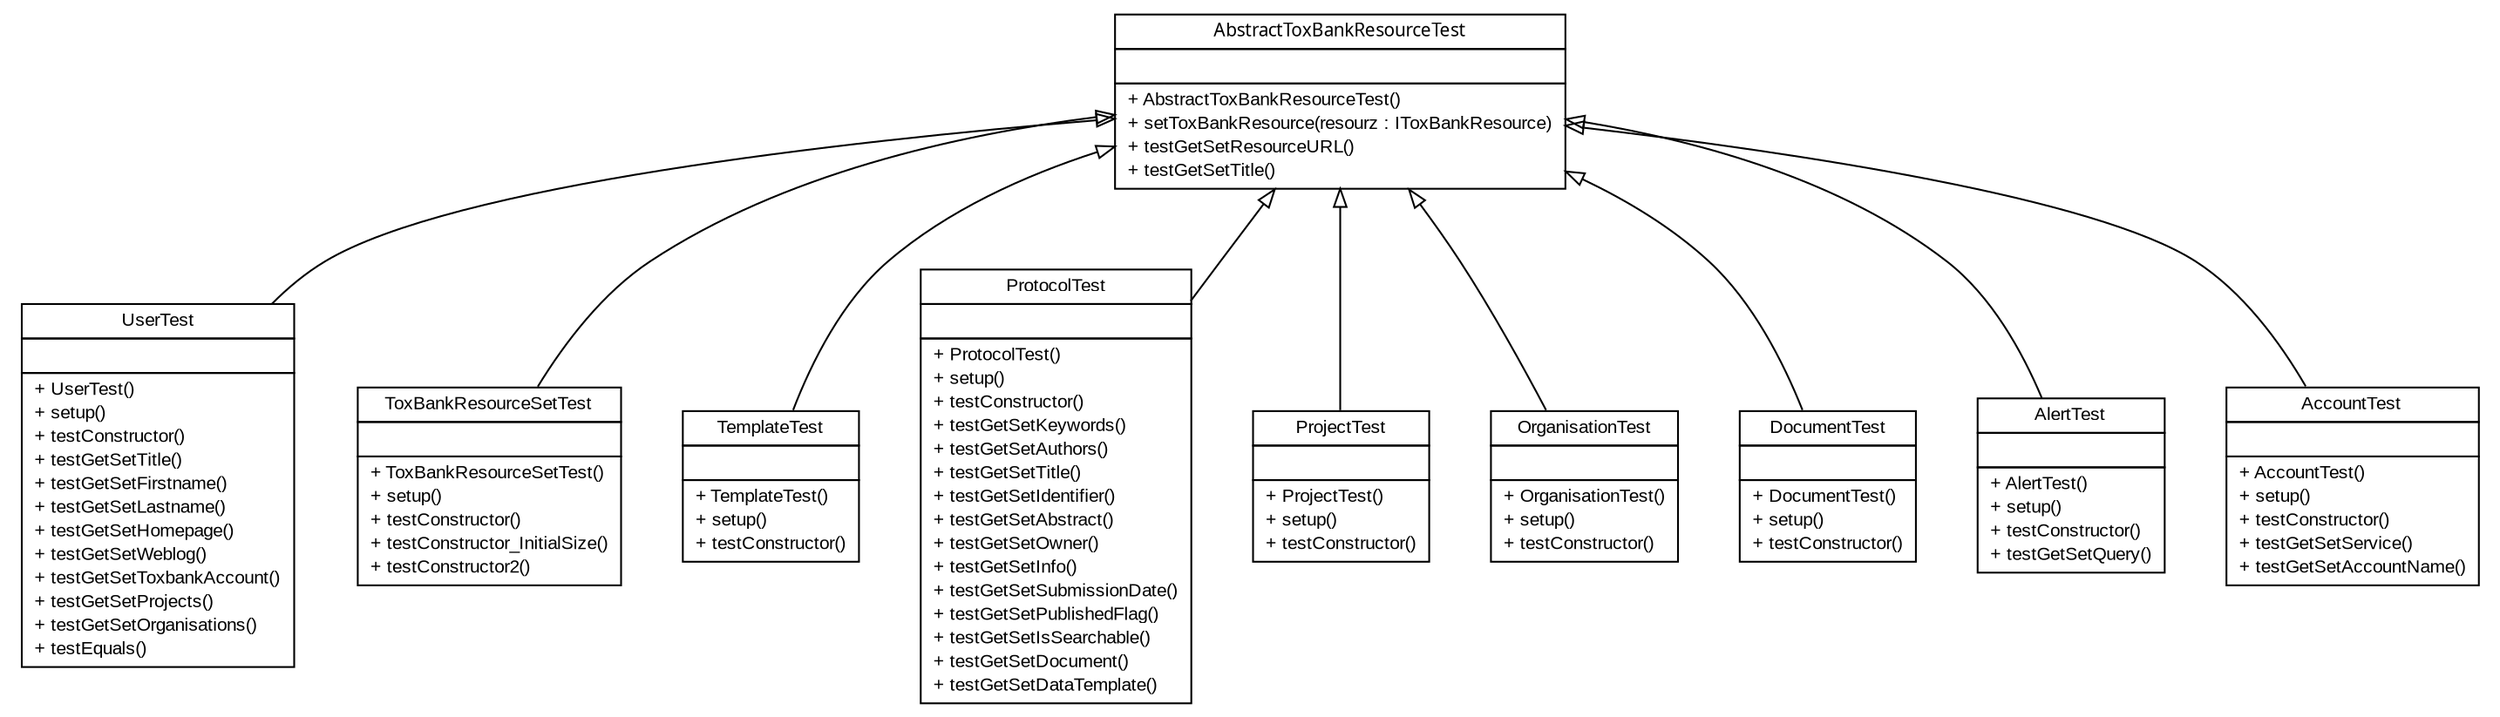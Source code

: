 #!/usr/local/bin/dot
#
# Class diagram 
# Generated by UmlGraph version 4.6 (http://www.spinellis.gr/sw/umlgraph)
#

digraph G {
	edge [fontname="arial",fontsize=10,labelfontname="arial",labelfontsize=10];
	node [fontname="arial",fontsize=10,shape=plaintext];
	// net.toxbank.client.resource.UserTest
	c30 [label=<<table border="0" cellborder="1" cellspacing="0" cellpadding="2" port="p" href="./UserTest.html">
		<tr><td><table border="0" cellspacing="0" cellpadding="1">
			<tr><td> UserTest </td></tr>
		</table></td></tr>
		<tr><td><table border="0" cellspacing="0" cellpadding="1">
			<tr><td align="left">  </td></tr>
		</table></td></tr>
		<tr><td><table border="0" cellspacing="0" cellpadding="1">
			<tr><td align="left"> + UserTest() </td></tr>
			<tr><td align="left"> + setup() </td></tr>
			<tr><td align="left"> + testConstructor() </td></tr>
			<tr><td align="left"> + testGetSetTitle() </td></tr>
			<tr><td align="left"> + testGetSetFirstname() </td></tr>
			<tr><td align="left"> + testGetSetLastname() </td></tr>
			<tr><td align="left"> + testGetSetHomepage() </td></tr>
			<tr><td align="left"> + testGetSetWeblog() </td></tr>
			<tr><td align="left"> + testGetSetToxbankAccount() </td></tr>
			<tr><td align="left"> + testGetSetProjects() </td></tr>
			<tr><td align="left"> + testGetSetOrganisations() </td></tr>
			<tr><td align="left"> + testEquals() </td></tr>
		</table></td></tr>
		</table>>, fontname="arial", fontcolor="black", fontsize=10.0];
	// net.toxbank.client.resource.ToxBankResourceSetTest
	c31 [label=<<table border="0" cellborder="1" cellspacing="0" cellpadding="2" port="p" href="./ToxBankResourceSetTest.html">
		<tr><td><table border="0" cellspacing="0" cellpadding="1">
			<tr><td> ToxBankResourceSetTest </td></tr>
		</table></td></tr>
		<tr><td><table border="0" cellspacing="0" cellpadding="1">
			<tr><td align="left">  </td></tr>
		</table></td></tr>
		<tr><td><table border="0" cellspacing="0" cellpadding="1">
			<tr><td align="left"> + ToxBankResourceSetTest() </td></tr>
			<tr><td align="left"> + setup() </td></tr>
			<tr><td align="left"> + testConstructor() </td></tr>
			<tr><td align="left"> + testConstructor_InitialSize() </td></tr>
			<tr><td align="left"> + testConstructor2() </td></tr>
		</table></td></tr>
		</table>>, fontname="arial", fontcolor="black", fontsize=10.0];
	// net.toxbank.client.resource.TemplateTest
	c32 [label=<<table border="0" cellborder="1" cellspacing="0" cellpadding="2" port="p" href="./TemplateTest.html">
		<tr><td><table border="0" cellspacing="0" cellpadding="1">
			<tr><td> TemplateTest </td></tr>
		</table></td></tr>
		<tr><td><table border="0" cellspacing="0" cellpadding="1">
			<tr><td align="left">  </td></tr>
		</table></td></tr>
		<tr><td><table border="0" cellspacing="0" cellpadding="1">
			<tr><td align="left"> + TemplateTest() </td></tr>
			<tr><td align="left"> + setup() </td></tr>
			<tr><td align="left"> + testConstructor() </td></tr>
		</table></td></tr>
		</table>>, fontname="arial", fontcolor="black", fontsize=10.0];
	// net.toxbank.client.resource.ProtocolTest
	c33 [label=<<table border="0" cellborder="1" cellspacing="0" cellpadding="2" port="p" href="./ProtocolTest.html">
		<tr><td><table border="0" cellspacing="0" cellpadding="1">
			<tr><td> ProtocolTest </td></tr>
		</table></td></tr>
		<tr><td><table border="0" cellspacing="0" cellpadding="1">
			<tr><td align="left">  </td></tr>
		</table></td></tr>
		<tr><td><table border="0" cellspacing="0" cellpadding="1">
			<tr><td align="left"> + ProtocolTest() </td></tr>
			<tr><td align="left"> + setup() </td></tr>
			<tr><td align="left"> + testConstructor() </td></tr>
			<tr><td align="left"> + testGetSetKeywords() </td></tr>
			<tr><td align="left"> + testGetSetAuthors() </td></tr>
			<tr><td align="left"> + testGetSetTitle() </td></tr>
			<tr><td align="left"> + testGetSetIdentifier() </td></tr>
			<tr><td align="left"> + testGetSetAbstract() </td></tr>
			<tr><td align="left"> + testGetSetOwner() </td></tr>
			<tr><td align="left"> + testGetSetInfo() </td></tr>
			<tr><td align="left"> + testGetSetSubmissionDate() </td></tr>
			<tr><td align="left"> + testGetSetPublishedFlag() </td></tr>
			<tr><td align="left"> + testGetSetIsSearchable() </td></tr>
			<tr><td align="left"> + testGetSetDocument() </td></tr>
			<tr><td align="left"> + testGetSetDataTemplate() </td></tr>
		</table></td></tr>
		</table>>, fontname="arial", fontcolor="black", fontsize=10.0];
	// net.toxbank.client.resource.ProjectTest
	c34 [label=<<table border="0" cellborder="1" cellspacing="0" cellpadding="2" port="p" href="./ProjectTest.html">
		<tr><td><table border="0" cellspacing="0" cellpadding="1">
			<tr><td> ProjectTest </td></tr>
		</table></td></tr>
		<tr><td><table border="0" cellspacing="0" cellpadding="1">
			<tr><td align="left">  </td></tr>
		</table></td></tr>
		<tr><td><table border="0" cellspacing="0" cellpadding="1">
			<tr><td align="left"> + ProjectTest() </td></tr>
			<tr><td align="left"> + setup() </td></tr>
			<tr><td align="left"> + testConstructor() </td></tr>
		</table></td></tr>
		</table>>, fontname="arial", fontcolor="black", fontsize=10.0];
	// net.toxbank.client.resource.OrganisationTest
	c35 [label=<<table border="0" cellborder="1" cellspacing="0" cellpadding="2" port="p" href="./OrganisationTest.html">
		<tr><td><table border="0" cellspacing="0" cellpadding="1">
			<tr><td> OrganisationTest </td></tr>
		</table></td></tr>
		<tr><td><table border="0" cellspacing="0" cellpadding="1">
			<tr><td align="left">  </td></tr>
		</table></td></tr>
		<tr><td><table border="0" cellspacing="0" cellpadding="1">
			<tr><td align="left"> + OrganisationTest() </td></tr>
			<tr><td align="left"> + setup() </td></tr>
			<tr><td align="left"> + testConstructor() </td></tr>
		</table></td></tr>
		</table>>, fontname="arial", fontcolor="black", fontsize=10.0];
	// net.toxbank.client.resource.DocumentTest
	c36 [label=<<table border="0" cellborder="1" cellspacing="0" cellpadding="2" port="p" href="./DocumentTest.html">
		<tr><td><table border="0" cellspacing="0" cellpadding="1">
			<tr><td> DocumentTest </td></tr>
		</table></td></tr>
		<tr><td><table border="0" cellspacing="0" cellpadding="1">
			<tr><td align="left">  </td></tr>
		</table></td></tr>
		<tr><td><table border="0" cellspacing="0" cellpadding="1">
			<tr><td align="left"> + DocumentTest() </td></tr>
			<tr><td align="left"> + setup() </td></tr>
			<tr><td align="left"> + testConstructor() </td></tr>
		</table></td></tr>
		</table>>, fontname="arial", fontcolor="black", fontsize=10.0];
	// net.toxbank.client.resource.AlertTest
	c37 [label=<<table border="0" cellborder="1" cellspacing="0" cellpadding="2" port="p" href="./AlertTest.html">
		<tr><td><table border="0" cellspacing="0" cellpadding="1">
			<tr><td> AlertTest </td></tr>
		</table></td></tr>
		<tr><td><table border="0" cellspacing="0" cellpadding="1">
			<tr><td align="left">  </td></tr>
		</table></td></tr>
		<tr><td><table border="0" cellspacing="0" cellpadding="1">
			<tr><td align="left"> + AlertTest() </td></tr>
			<tr><td align="left"> + setup() </td></tr>
			<tr><td align="left"> + testConstructor() </td></tr>
			<tr><td align="left"> + testGetSetQuery() </td></tr>
		</table></td></tr>
		</table>>, fontname="arial", fontcolor="black", fontsize=10.0];
	// net.toxbank.client.resource.AccountTest
	c38 [label=<<table border="0" cellborder="1" cellspacing="0" cellpadding="2" port="p" href="./AccountTest.html">
		<tr><td><table border="0" cellspacing="0" cellpadding="1">
			<tr><td> AccountTest </td></tr>
		</table></td></tr>
		<tr><td><table border="0" cellspacing="0" cellpadding="1">
			<tr><td align="left">  </td></tr>
		</table></td></tr>
		<tr><td><table border="0" cellspacing="0" cellpadding="1">
			<tr><td align="left"> + AccountTest() </td></tr>
			<tr><td align="left"> + setup() </td></tr>
			<tr><td align="left"> + testConstructor() </td></tr>
			<tr><td align="left"> + testGetSetService() </td></tr>
			<tr><td align="left"> + testGetSetAccountName() </td></tr>
		</table></td></tr>
		</table>>, fontname="arial", fontcolor="black", fontsize=10.0];
	// net.toxbank.client.resource.AbstractToxBankResourceTest
	c39 [label=<<table border="0" cellborder="1" cellspacing="0" cellpadding="2" port="p" href="./AbstractToxBankResourceTest.html">
		<tr><td><table border="0" cellspacing="0" cellpadding="1">
			<tr><td><font face="ariali"> AbstractToxBankResourceTest </font></td></tr>
		</table></td></tr>
		<tr><td><table border="0" cellspacing="0" cellpadding="1">
			<tr><td align="left">  </td></tr>
		</table></td></tr>
		<tr><td><table border="0" cellspacing="0" cellpadding="1">
			<tr><td align="left"> + AbstractToxBankResourceTest() </td></tr>
			<tr><td align="left"> + setToxBankResource(resourz : IToxBankResource) </td></tr>
			<tr><td align="left"> + testGetSetResourceURL() </td></tr>
			<tr><td align="left"> + testGetSetTitle() </td></tr>
		</table></td></tr>
		</table>>, fontname="arial", fontcolor="black", fontsize=10.0];
	//net.toxbank.client.resource.UserTest extends net.toxbank.client.resource.AbstractToxBankResourceTest
	c39:p -> c30:p [dir=back,arrowtail=empty];
	//net.toxbank.client.resource.ToxBankResourceSetTest extends net.toxbank.client.resource.AbstractToxBankResourceTest
	c39:p -> c31:p [dir=back,arrowtail=empty];
	//net.toxbank.client.resource.TemplateTest extends net.toxbank.client.resource.AbstractToxBankResourceTest
	c39:p -> c32:p [dir=back,arrowtail=empty];
	//net.toxbank.client.resource.ProtocolTest extends net.toxbank.client.resource.AbstractToxBankResourceTest
	c39:p -> c33:p [dir=back,arrowtail=empty];
	//net.toxbank.client.resource.ProjectTest extends net.toxbank.client.resource.AbstractToxBankResourceTest
	c39:p -> c34:p [dir=back,arrowtail=empty];
	//net.toxbank.client.resource.OrganisationTest extends net.toxbank.client.resource.AbstractToxBankResourceTest
	c39:p -> c35:p [dir=back,arrowtail=empty];
	//net.toxbank.client.resource.DocumentTest extends net.toxbank.client.resource.AbstractToxBankResourceTest
	c39:p -> c36:p [dir=back,arrowtail=empty];
	//net.toxbank.client.resource.AlertTest extends net.toxbank.client.resource.AbstractToxBankResourceTest
	c39:p -> c37:p [dir=back,arrowtail=empty];
	//net.toxbank.client.resource.AccountTest extends net.toxbank.client.resource.AbstractToxBankResourceTest
	c39:p -> c38:p [dir=back,arrowtail=empty];
}

